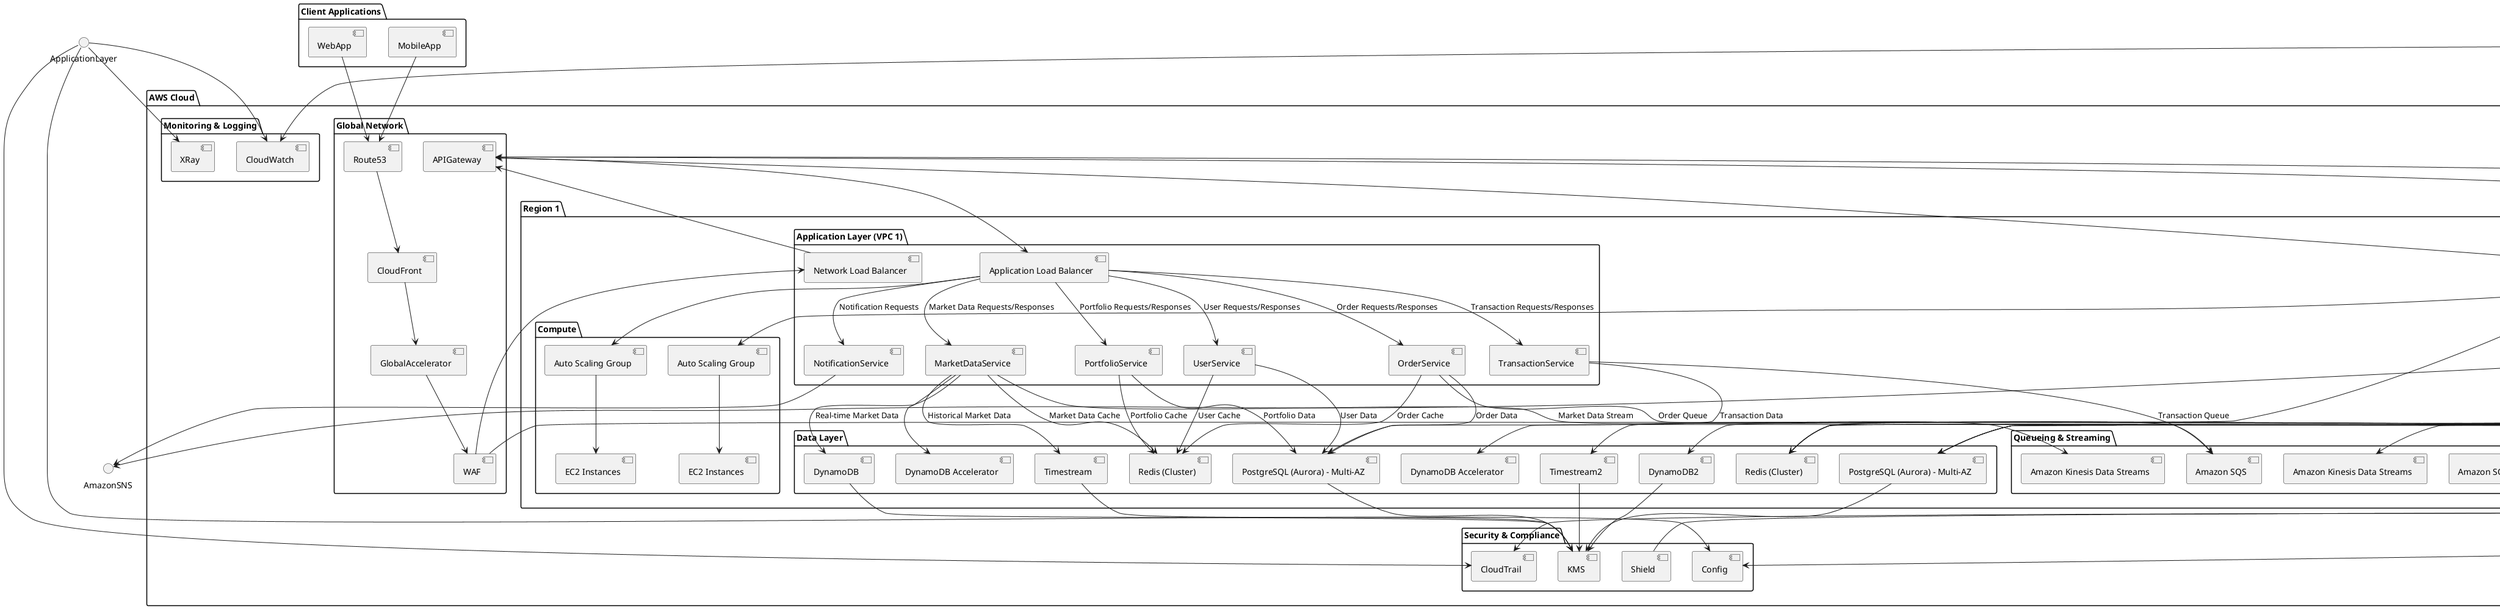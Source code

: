 @startuml

package "Client Applications" {
    component WebApp
    component MobileApp
}

package "AWS Cloud" {

    package "Global Network" {
        component Route53
        component CloudFront
        component GlobalAccelerator
        component WAF
        component APIGateway
    }

    package "Region 1" {
        package "Application Layer (VPC 1)" {
            component NLB [
                Network Load Balancer
            ]
            component ALB [
                Application Load Balancer
            ]
            component UserService
            component PortfolioService
            component OrderService
            component MarketDataService
            component TransactionService
            component NotificationService
        }

        package "Data Layer" {
            component RDS [
                PostgreSQL (Aurora) - Multi-AZ
            ]
            component DynamoDB
            component DAX [
                DynamoDB Accelerator
            ]
            component Timestream
            component ElastiCache [
                Redis (Cluster)
            ]
        }

        package "Queueing & Streaming" {
            component SQS [
                Amazon SQS
            ]
            component Kinesis [
                Amazon Kinesis Data Streams
            ]
        }

        package "Compute" {
            component ASG [
                Auto Scaling Group
            ]
            component EC2 [
                EC2 Instances
            ]
        }
    }

    package "Region 2" {
        package "Application Layer (VPC 2)" {
            component NLB2 [
                Network Load Balancer
            ]
            component ALB2 [
                Application Load Balancer
            ]
            component UserService2
            component PortfolioService2
            component OrderService2
            component MarketDataService2
            component TransactionService2
            component NotificationService2
        }

        package "Data Layer" {
            component RDS2 [
                PostgreSQL (Aurora) - Multi-AZ
            ]
            component DynamoDB2
            component DAX2 [
                DynamoDB Accelerator
            ]
            component Timestream2
            component ElastiCache2 [
                Redis (Cluster)
            ]
        }

        package "Queueing & Streaming" {
            component SQS2 [
                Amazon SQS
            ]
            component Kinesis2 [
                Amazon Kinesis Data Streams
            ]
        }

        package "Compute" {
            component ASG2 [
                Auto Scaling Group
            ]
            component EC2_2 [
                EC2 Instances
            ]
        }
    }

    package "Security & Compliance" {
        component Shield
        component KMS
        component CloudTrail
        component Config
    }

    package "Monitoring & Logging" {
        component CloudWatch
        component XRay
    }
}

WebApp --> Route53
MobileApp --> Route53
Route53 --> CloudFront
CloudFront --> GlobalAccelerator
GlobalAccelerator --> WAF
WAF --> NLB
WAF --> NLB2
NLB --> APIGateway
NLB2 --> APIGateway

APIGateway --> ALB
APIGateway --> ALB2

ALB --> UserService : User Requests/Responses
ALB --> PortfolioService : Portfolio Requests/Responses
ALB --> OrderService : Order Requests/Responses
ALB --> MarketDataService : Market Data Requests/Responses
ALB --> TransactionService : Transaction Requests/Responses
ALB --> NotificationService : Notification Requests

UserService --> RDS : User Data
PortfolioService --> RDS : Portfolio Data
OrderService --> RDS : Order Data
MarketDataService --> DynamoDB : Real-time Market Data
MarketDataService --> Timestream : Historical Market Data
MarketDataService --> ElastiCache : Market Data Cache
MarketDataService --> DAX
TransactionService --> RDS : Transaction Data
NotificationService --> AmazonSNS

ALB2 --> UserService2 : User Requests/Responses
ALB2 --> PortfolioService2 : Portfolio Requests/Responses
ALB2 --> OrderService2 : Order Requests/Responses
ALB2 --> MarketDataService2 : Market Data Requests/Responses
ALB2 --> TransactionService2 : Transaction Requests/Responses
ALB2 --> NotificationService2 : Notification Requests

UserService2 --> RDS2 : User Data
PortfolioService2 --> RDS2 : Portfolio Data
OrderService2 --> RDS2 : Order Data
MarketDataService2 --> DynamoDB2 : Real-time Market Data
MarketDataService2 --> Timestream2 : Historical Market Data
MarketDataService2 --> ElastiCache2 : Market Data Cache
MarketDataService2 --> DAX2
TransactionService2 --> RDS2 : Transaction Data
NotificationService2 --> AmazonSNS

UserService --> ElastiCache : User Cache
PortfolioService --> ElastiCache : Portfolio Cache
OrderService --> ElastiCache : Order Cache
UserService2 --> ElastiCache2 : User Cache
PortfolioService2 --> ElastiCache2 : Portfolio Cache
OrderService2 --> ElastiCache2 : Order Cache

OrderService --> SQS : Order Queue
TransactionService --> SQS : Transaction Queue
MarketDataService --> Kinesis : Market Data Stream

OrderService2 --> SQS2 : Order Queue
TransactionService2 --> SQS2 : Transaction Queue
MarketDataService2 --> Kinesis2 : Market Data Stream


ALB --> ASG
ASG --> EC2
ALB2 --> ASG2
ASG2 --> EC2_2

 Shield --> APIGateway
RDS --> KMS
DynamoDB --> KMS
Timestream --> KMS
RDS2 --> KMS
DynamoDB2 --> KMS
Timestream2 --> KMS
ApplicationLayer --> CloudTrail
DataLayer --> CloudTrail
ApplicationLayer --> Config
DataLayer --> Config

 ApplicationLayer --> CloudWatch
DataLayer --> CloudWatch
ApplicationLayer --> XRay

@enduml